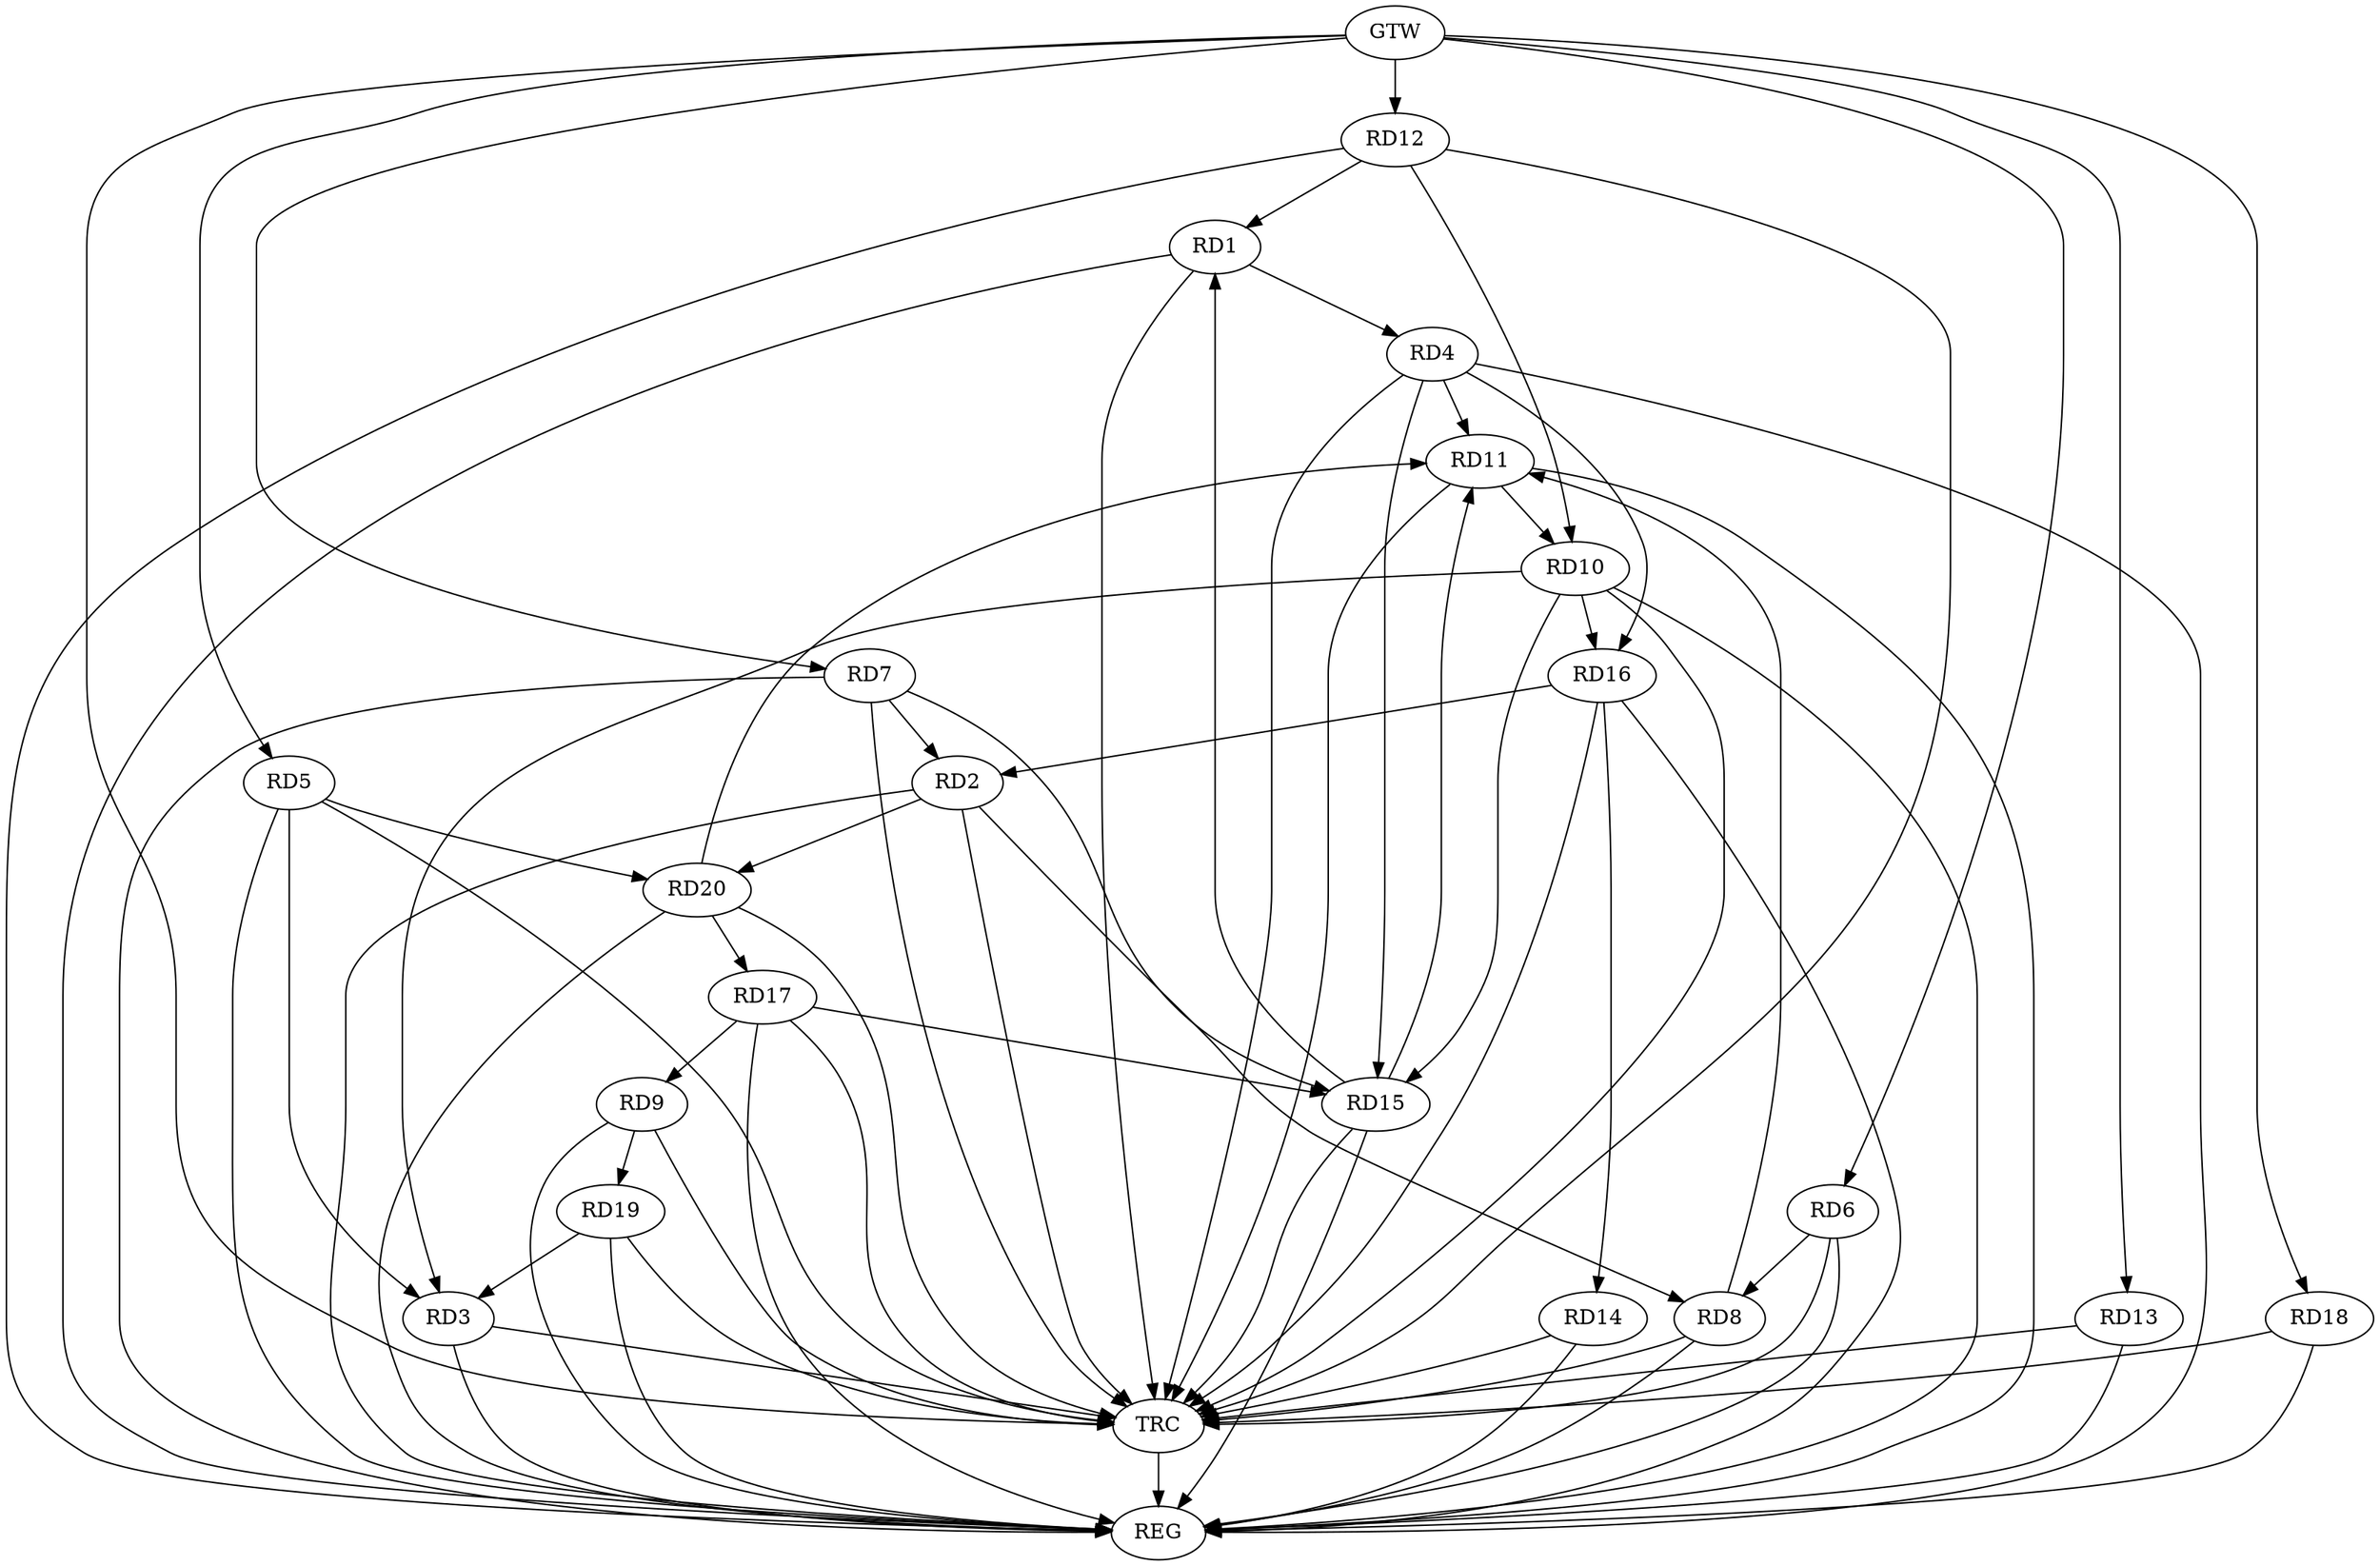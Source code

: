 strict digraph G {
  RD1 [ label="RD1" ];
  RD2 [ label="RD2" ];
  RD3 [ label="RD3" ];
  RD4 [ label="RD4" ];
  RD5 [ label="RD5" ];
  RD6 [ label="RD6" ];
  RD7 [ label="RD7" ];
  RD8 [ label="RD8" ];
  RD9 [ label="RD9" ];
  RD10 [ label="RD10" ];
  RD11 [ label="RD11" ];
  RD12 [ label="RD12" ];
  RD13 [ label="RD13" ];
  RD14 [ label="RD14" ];
  RD15 [ label="RD15" ];
  RD16 [ label="RD16" ];
  RD17 [ label="RD17" ];
  RD18 [ label="RD18" ];
  RD19 [ label="RD19" ];
  RD20 [ label="RD20" ];
  GTW [ label="GTW" ];
  REG [ label="REG" ];
  TRC [ label="TRC" ];
  RD1 -> RD4;
  RD12 -> RD1;
  RD15 -> RD1;
  RD7 -> RD2;
  RD2 -> RD8;
  RD16 -> RD2;
  RD2 -> RD20;
  RD5 -> RD3;
  RD10 -> RD3;
  RD19 -> RD3;
  RD4 -> RD11;
  RD4 -> RD15;
  RD4 -> RD16;
  RD5 -> RD20;
  RD6 -> RD8;
  RD7 -> RD15;
  RD8 -> RD11;
  RD17 -> RD9;
  RD9 -> RD19;
  RD11 -> RD10;
  RD12 -> RD10;
  RD10 -> RD15;
  RD10 -> RD16;
  RD15 -> RD11;
  RD20 -> RD11;
  RD16 -> RD14;
  RD17 -> RD15;
  RD20 -> RD17;
  GTW -> RD5;
  GTW -> RD6;
  GTW -> RD7;
  GTW -> RD12;
  GTW -> RD13;
  GTW -> RD18;
  RD1 -> REG;
  RD2 -> REG;
  RD3 -> REG;
  RD4 -> REG;
  RD5 -> REG;
  RD6 -> REG;
  RD7 -> REG;
  RD8 -> REG;
  RD9 -> REG;
  RD10 -> REG;
  RD11 -> REG;
  RD12 -> REG;
  RD13 -> REG;
  RD14 -> REG;
  RD15 -> REG;
  RD16 -> REG;
  RD17 -> REG;
  RD18 -> REG;
  RD19 -> REG;
  RD20 -> REG;
  RD1 -> TRC;
  RD2 -> TRC;
  RD3 -> TRC;
  RD4 -> TRC;
  RD5 -> TRC;
  RD6 -> TRC;
  RD7 -> TRC;
  RD8 -> TRC;
  RD9 -> TRC;
  RD10 -> TRC;
  RD11 -> TRC;
  RD12 -> TRC;
  RD13 -> TRC;
  RD14 -> TRC;
  RD15 -> TRC;
  RD16 -> TRC;
  RD17 -> TRC;
  RD18 -> TRC;
  RD19 -> TRC;
  RD20 -> TRC;
  GTW -> TRC;
  TRC -> REG;
}
